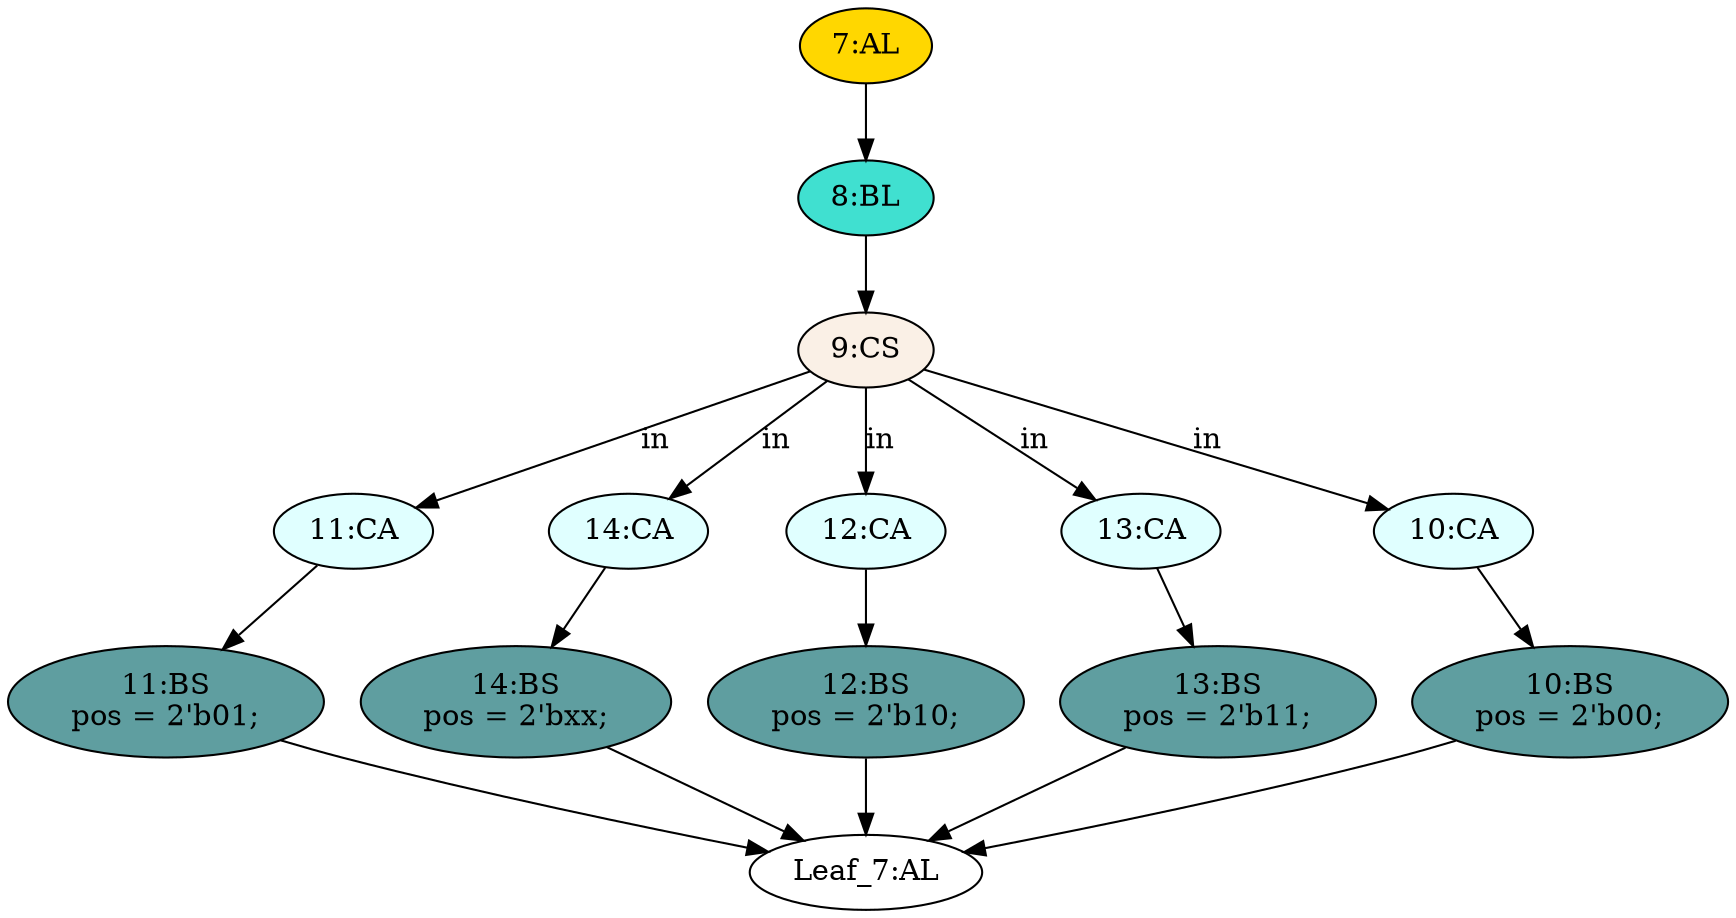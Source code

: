 strict digraph "compose( ,  )" {
	node [label="\N"];
	"11:CA"	[ast="<pyverilog.vparser.ast.Case object at 0x7f2b4ab24150>",
		fillcolor=lightcyan,
		label="11:CA",
		statements="[]",
		style=filled,
		typ=Case];
	"11:BS"	[ast="<pyverilog.vparser.ast.BlockingSubstitution object at 0x7f2b4ab24510>",
		fillcolor=cadetblue,
		label="11:BS
pos = 2'b01;",
		statements="[<pyverilog.vparser.ast.BlockingSubstitution object at 0x7f2b4ab24510>]",
		style=filled,
		typ=BlockingSubstitution];
	"11:CA" -> "11:BS"	[cond="[]",
		lineno=None];
	"9:CS"	[ast="<pyverilog.vparser.ast.CaseStatement object at 0x7f2b4ab32690>",
		fillcolor=linen,
		label="9:CS",
		statements="[]",
		style=filled,
		typ=CaseStatement];
	"9:CS" -> "11:CA"	[cond="['in']",
		label=in,
		lineno=9];
	"14:CA"	[ast="<pyverilog.vparser.ast.Case object at 0x7f2b4ab32290>",
		fillcolor=lightcyan,
		label="14:CA",
		statements="[]",
		style=filled,
		typ=Case];
	"9:CS" -> "14:CA"	[cond="['in']",
		label=in,
		lineno=9];
	"12:CA"	[ast="<pyverilog.vparser.ast.Case object at 0x7f2b4ab24250>",
		fillcolor=lightcyan,
		label="12:CA",
		statements="[]",
		style=filled,
		typ=Case];
	"9:CS" -> "12:CA"	[cond="['in']",
		label=in,
		lineno=9];
	"13:CA"	[ast="<pyverilog.vparser.ast.Case object at 0x7f2b4aacec10>",
		fillcolor=lightcyan,
		label="13:CA",
		statements="[]",
		style=filled,
		typ=Case];
	"9:CS" -> "13:CA"	[cond="['in']",
		label=in,
		lineno=9];
	"10:CA"	[ast="<pyverilog.vparser.ast.Case object at 0x7f2b4aac3690>",
		fillcolor=lightcyan,
		label="10:CA",
		statements="[]",
		style=filled,
		typ=Case];
	"9:CS" -> "10:CA"	[cond="['in']",
		label=in,
		lineno=9];
	"12:BS"	[ast="<pyverilog.vparser.ast.BlockingSubstitution object at 0x7f2b4aace2d0>",
		fillcolor=cadetblue,
		label="12:BS
pos = 2'b10;",
		statements="[<pyverilog.vparser.ast.BlockingSubstitution object at 0x7f2b4aace2d0>]",
		style=filled,
		typ=BlockingSubstitution];
	"Leaf_7:AL"	[def_var="['pos']",
		label="Leaf_7:AL"];
	"12:BS" -> "Leaf_7:AL"	[cond="[]",
		lineno=None];
	"14:BS"	[ast="<pyverilog.vparser.ast.BlockingSubstitution object at 0x7f2b4ab3d510>",
		fillcolor=cadetblue,
		label="14:BS
pos = 2'bxx;",
		statements="[<pyverilog.vparser.ast.BlockingSubstitution object at 0x7f2b4ab3d510>]",
		style=filled,
		typ=BlockingSubstitution];
	"14:CA" -> "14:BS"	[cond="[]",
		lineno=None];
	"8:BL"	[ast="<pyverilog.vparser.ast.Block object at 0x7f2b4ab2b090>",
		fillcolor=turquoise,
		label="8:BL",
		statements="[]",
		style=filled,
		typ=Block];
	"8:BL" -> "9:CS"	[cond="[]",
		lineno=None];
	"14:BS" -> "Leaf_7:AL"	[cond="[]",
		lineno=None];
	"12:CA" -> "12:BS"	[cond="[]",
		lineno=None];
	"13:BS"	[ast="<pyverilog.vparser.ast.BlockingSubstitution object at 0x7f2b4ab32490>",
		fillcolor=cadetblue,
		label="13:BS
pos = 2'b11;",
		statements="[<pyverilog.vparser.ast.BlockingSubstitution object at 0x7f2b4ab32490>]",
		style=filled,
		typ=BlockingSubstitution];
	"13:CA" -> "13:BS"	[cond="[]",
		lineno=None];
	"10:BS"	[ast="<pyverilog.vparser.ast.BlockingSubstitution object at 0x7f2b4aad6850>",
		fillcolor=cadetblue,
		label="10:BS
pos = 2'b00;",
		statements="[<pyverilog.vparser.ast.BlockingSubstitution object at 0x7f2b4aad6850>]",
		style=filled,
		typ=BlockingSubstitution];
	"10:BS" -> "Leaf_7:AL"	[cond="[]",
		lineno=None];
	"7:AL"	[ast="<pyverilog.vparser.ast.Always object at 0x7f2b4abb5110>",
		clk_sens=False,
		fillcolor=gold,
		label="7:AL",
		sens="[]",
		statements="[]",
		style=filled,
		typ=Always,
		use_var="['in']"];
	"7:AL" -> "8:BL"	[cond="[]",
		lineno=None];
	"10:CA" -> "10:BS"	[cond="[]",
		lineno=None];
	"13:BS" -> "Leaf_7:AL"	[cond="[]",
		lineno=None];
	"11:BS" -> "Leaf_7:AL"	[cond="[]",
		lineno=None];
}
